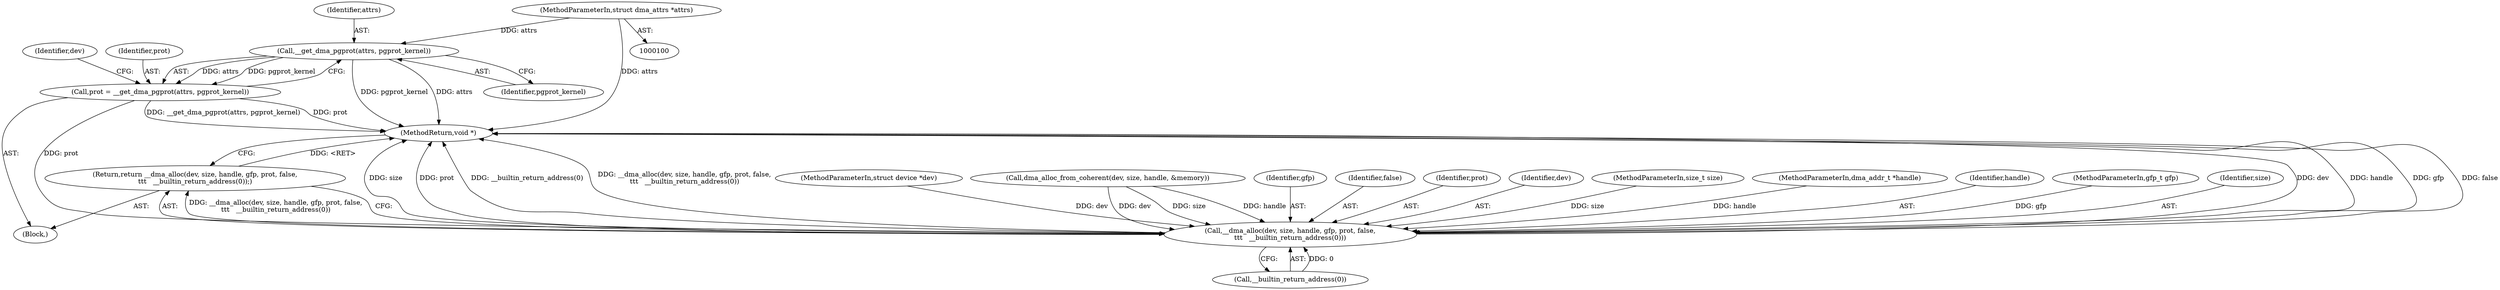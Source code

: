 digraph "1_linux_0ea1ec713f04bdfac343c9702b21cd3a7c711826_0@del" {
"1000110" [label="(Call,__get_dma_pgprot(attrs, pgprot_kernel))"];
"1000105" [label="(MethodParameterIn,struct dma_attrs *attrs)"];
"1000108" [label="(Call,prot = __get_dma_pgprot(attrs, pgprot_kernel))"];
"1000124" [label="(Call,__dma_alloc(dev, size, handle, gfp, prot, false,\n\t\t\t   __builtin_return_address(0)))"];
"1000123" [label="(Return,return __dma_alloc(dev, size, handle, gfp, prot, false,\n\t\t\t   __builtin_return_address(0));)"];
"1000111" [label="(Identifier,attrs)"];
"1000110" [label="(Call,__get_dma_pgprot(attrs, pgprot_kernel))"];
"1000131" [label="(Call,__builtin_return_address(0))"];
"1000101" [label="(MethodParameterIn,struct device *dev)"];
"1000109" [label="(Identifier,prot)"];
"1000112" [label="(Identifier,pgprot_kernel)"];
"1000115" [label="(Call,dma_alloc_from_coherent(dev, size, handle, &memory))"];
"1000128" [label="(Identifier,gfp)"];
"1000130" [label="(Identifier,false)"];
"1000129" [label="(Identifier,prot)"];
"1000106" [label="(Block,)"];
"1000123" [label="(Return,return __dma_alloc(dev, size, handle, gfp, prot, false,\n\t\t\t   __builtin_return_address(0));)"];
"1000124" [label="(Call,__dma_alloc(dev, size, handle, gfp, prot, false,\n\t\t\t   __builtin_return_address(0)))"];
"1000125" [label="(Identifier,dev)"];
"1000108" [label="(Call,prot = __get_dma_pgprot(attrs, pgprot_kernel))"];
"1000102" [label="(MethodParameterIn,size_t size)"];
"1000116" [label="(Identifier,dev)"];
"1000103" [label="(MethodParameterIn,dma_addr_t *handle)"];
"1000133" [label="(MethodReturn,void *)"];
"1000105" [label="(MethodParameterIn,struct dma_attrs *attrs)"];
"1000127" [label="(Identifier,handle)"];
"1000104" [label="(MethodParameterIn,gfp_t gfp)"];
"1000126" [label="(Identifier,size)"];
"1000110" -> "1000108"  [label="AST: "];
"1000110" -> "1000112"  [label="CFG: "];
"1000111" -> "1000110"  [label="AST: "];
"1000112" -> "1000110"  [label="AST: "];
"1000108" -> "1000110"  [label="CFG: "];
"1000110" -> "1000133"  [label="DDG: pgprot_kernel"];
"1000110" -> "1000133"  [label="DDG: attrs"];
"1000110" -> "1000108"  [label="DDG: attrs"];
"1000110" -> "1000108"  [label="DDG: pgprot_kernel"];
"1000105" -> "1000110"  [label="DDG: attrs"];
"1000105" -> "1000100"  [label="AST: "];
"1000105" -> "1000133"  [label="DDG: attrs"];
"1000108" -> "1000106"  [label="AST: "];
"1000109" -> "1000108"  [label="AST: "];
"1000116" -> "1000108"  [label="CFG: "];
"1000108" -> "1000133"  [label="DDG: prot"];
"1000108" -> "1000133"  [label="DDG: __get_dma_pgprot(attrs, pgprot_kernel)"];
"1000108" -> "1000124"  [label="DDG: prot"];
"1000124" -> "1000123"  [label="AST: "];
"1000124" -> "1000131"  [label="CFG: "];
"1000125" -> "1000124"  [label="AST: "];
"1000126" -> "1000124"  [label="AST: "];
"1000127" -> "1000124"  [label="AST: "];
"1000128" -> "1000124"  [label="AST: "];
"1000129" -> "1000124"  [label="AST: "];
"1000130" -> "1000124"  [label="AST: "];
"1000131" -> "1000124"  [label="AST: "];
"1000123" -> "1000124"  [label="CFG: "];
"1000124" -> "1000133"  [label="DDG: dev"];
"1000124" -> "1000133"  [label="DDG: handle"];
"1000124" -> "1000133"  [label="DDG: gfp"];
"1000124" -> "1000133"  [label="DDG: false"];
"1000124" -> "1000133"  [label="DDG: size"];
"1000124" -> "1000133"  [label="DDG: prot"];
"1000124" -> "1000133"  [label="DDG: __builtin_return_address(0)"];
"1000124" -> "1000133"  [label="DDG: __dma_alloc(dev, size, handle, gfp, prot, false,\n\t\t\t   __builtin_return_address(0))"];
"1000124" -> "1000123"  [label="DDG: __dma_alloc(dev, size, handle, gfp, prot, false,\n\t\t\t   __builtin_return_address(0))"];
"1000115" -> "1000124"  [label="DDG: dev"];
"1000115" -> "1000124"  [label="DDG: size"];
"1000115" -> "1000124"  [label="DDG: handle"];
"1000101" -> "1000124"  [label="DDG: dev"];
"1000102" -> "1000124"  [label="DDG: size"];
"1000103" -> "1000124"  [label="DDG: handle"];
"1000104" -> "1000124"  [label="DDG: gfp"];
"1000131" -> "1000124"  [label="DDG: 0"];
"1000123" -> "1000106"  [label="AST: "];
"1000133" -> "1000123"  [label="CFG: "];
"1000123" -> "1000133"  [label="DDG: <RET>"];
}
